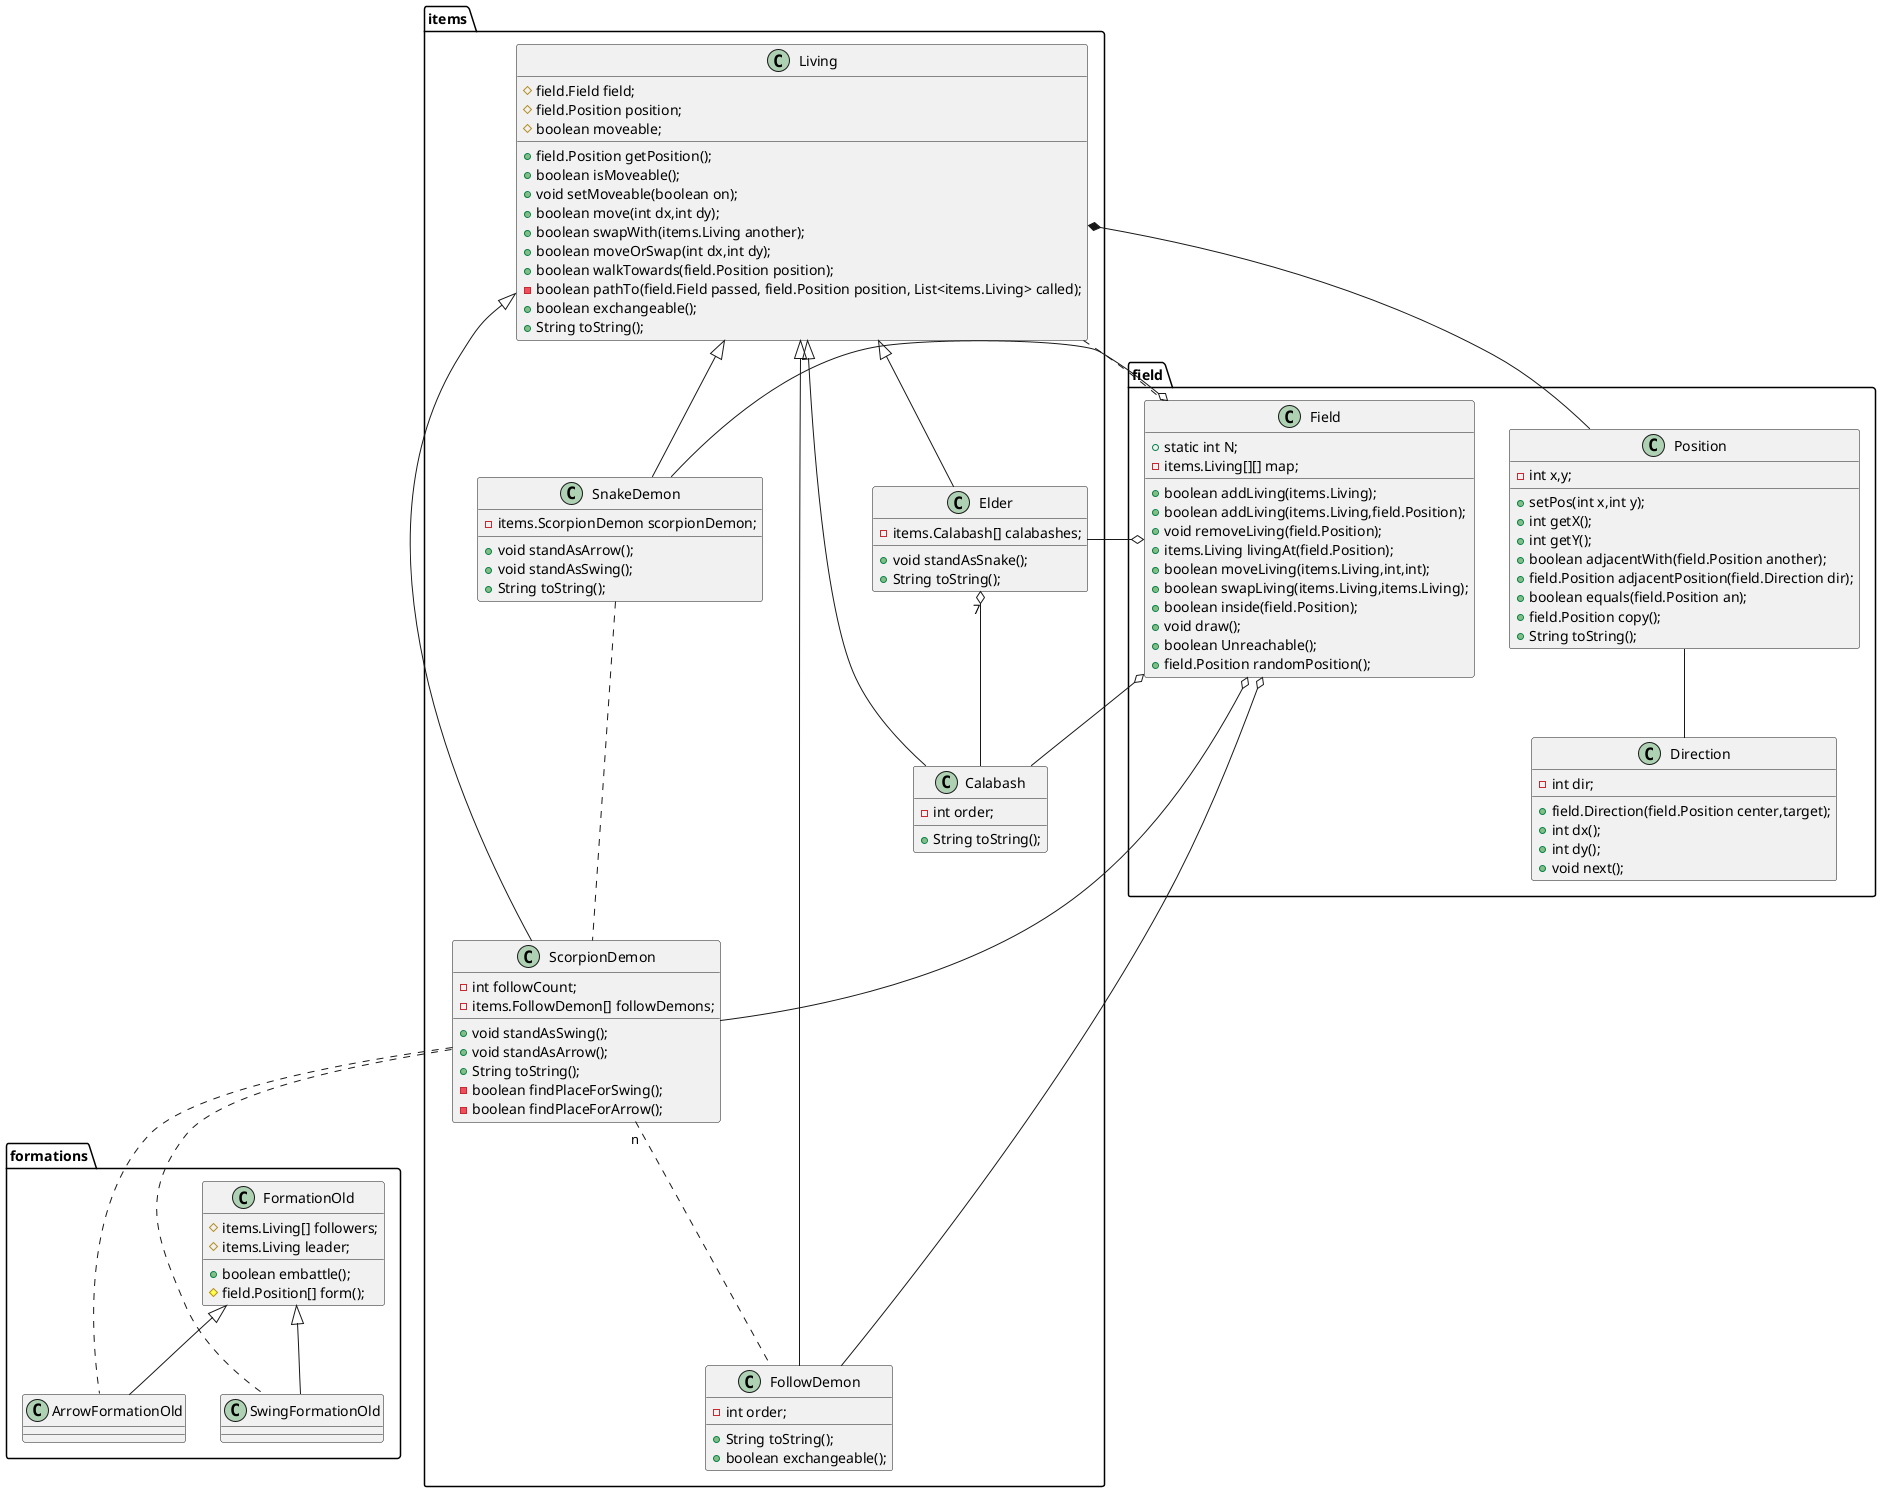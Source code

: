@startuml

class items.Living{
    #field.Field field;
    #field.Position position;
    #boolean moveable;
    +field.Position getPosition();
    +boolean isMoveable();
    +void setMoveable(boolean on);
    +boolean move(int dx,int dy);
    +boolean swapWith(items.Living another);
    +boolean moveOrSwap(int dx,int dy);
    +boolean walkTowards(field.Position position);
    -boolean pathTo(field.Field passed, field.Position position, List<items.Living> called);
    +boolean exchangeable();
    +String toString();
}

items.Living ... field.Field
items.Living *-- field.Position

class items.Calabash{
    -int order;
    +String toString();
}

items.Living <|-- items.Calabash
field.Field o-- items.Calabash

class items.Elder{
    -items.Calabash[] calabashes;
    +void standAsSnake();
    +String toString();
}

items.Living <|-- items.Elder
items.Elder "7" o-- items.Calabash
field.Field o-- items.Elder

class items.FollowDemon{
    -int order;
    +String toString();
    +boolean exchangeable();
}

items.Living <|-- items.FollowDemon
field.Field o-- items.FollowDemon

class items.ScorpionDemon{
    -int followCount;
    -items.FollowDemon[] followDemons;
    +void standAsSwing();
    +void standAsArrow();
    +String toString();
    -boolean findPlaceForSwing();
    -boolean findPlaceForArrow();
}

items.Living <|-- items.ScorpionDemon
items.ScorpionDemon "n" ... items.FollowDemon
field.Field o-- items.ScorpionDemon

class items.SnakeDemon{
    -items.ScorpionDemon scorpionDemon;
    +void standAsArrow();
    +void standAsSwing();
    +String toString();
}

items.Living <|-- items.SnakeDemon
items.SnakeDemon ... items.ScorpionDemon
field.Field o-- items.SnakeDemon

class field.Position{
    -int x,y;
    +setPos(int x,int y);
    +int getX();
    +int getY();
    +boolean adjacentWith(field.Position another);
    +field.Position adjacentPosition(field.Direction dir);
    +boolean equals(field.Position an);
    +field.Position copy();
    +String toString();
}

class field.Direction{
    -int dir;
    +field.Direction(field.Position center,target);
    +int dx();
    +int dy();
    +void next();
}

field.Position -- field.Direction

class field.Field{
    +static int N;
    -items.Living[][] map;
    +boolean addLiving(items.Living);
    +boolean addLiving(items.Living,field.Position);
    +void removeLiving(field.Position);
    +items.Living livingAt(field.Position);
    +boolean moveLiving(items.Living,int,int);
    +boolean swapLiving(items.Living,items.Living);
    +boolean inside(field.Position);
    +void draw();
    +boolean Unreachable();
    +field.Position randomPosition();
}

class formations.FormationOld{
    #items.Living[] followers;
    #items.Living leader;
    +boolean embattle();
    #field.Position[] form();
}

class formations.SwingFormationOld{
}

formations.FormationOld <|-- formations.SwingFormationOld

class formations.ArrowFormationOld{

}

formations.FormationOld <|-- formations.ArrowFormationOld

items.ScorpionDemon ... formations.SwingFormationOld
items.ScorpionDemon ... formations.ArrowFormationOld
